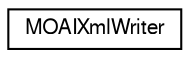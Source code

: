 digraph G
{
  edge [fontname="FreeSans",fontsize="10",labelfontname="FreeSans",labelfontsize="10"];
  node [fontname="FreeSans",fontsize="10",shape=record];
  rankdir=LR;
  Node1 [label="MOAIXmlWriter",height=0.2,width=0.4,color="black", fillcolor="white", style="filled",URL="$class_m_o_a_i_xml_writer.html",tooltip="Provides functions to programmatically write an XML document."];
}
